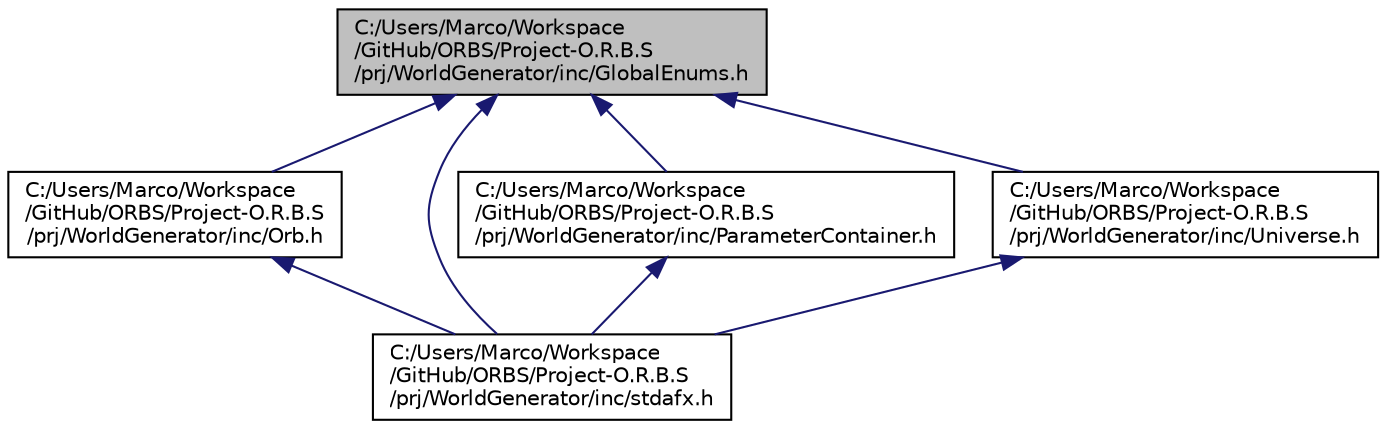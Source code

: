 digraph "C:/Users/Marco/Workspace/GitHub/ORBS/Project-O.R.B.S/prj/WorldGenerator/inc/GlobalEnums.h"
{
  edge [fontname="Helvetica",fontsize="10",labelfontname="Helvetica",labelfontsize="10"];
  node [fontname="Helvetica",fontsize="10",shape=record];
  Node1 [label="C:/Users/Marco/Workspace\l/GitHub/ORBS/Project-O.R.B.S\l/prj/WorldGenerator/inc/GlobalEnums.h",height=0.2,width=0.4,color="black", fillcolor="grey75", style="filled" fontcolor="black"];
  Node1 -> Node2 [dir="back",color="midnightblue",fontsize="10",style="solid"];
  Node2 [label="C:/Users/Marco/Workspace\l/GitHub/ORBS/Project-O.R.B.S\l/prj/WorldGenerator/inc/Orb.h",height=0.2,width=0.4,color="black", fillcolor="white", style="filled",URL="$_orb_8h.html",tooltip="contains the definition of the class Orb "];
  Node2 -> Node3 [dir="back",color="midnightblue",fontsize="10",style="solid"];
  Node3 [label="C:/Users/Marco/Workspace\l/GitHub/ORBS/Project-O.R.B.S\l/prj/WorldGenerator/inc/stdafx.h",height=0.2,width=0.4,color="black", fillcolor="white", style="filled",URL="$_world_generator_2inc_2stdafx_8h_source.html"];
  Node1 -> Node4 [dir="back",color="midnightblue",fontsize="10",style="solid"];
  Node4 [label="C:/Users/Marco/Workspace\l/GitHub/ORBS/Project-O.R.B.S\l/prj/WorldGenerator/inc/ParameterContainer.h",height=0.2,width=0.4,color="black", fillcolor="white", style="filled",URL="$_parameter_container_8h.html",tooltip="Contains a struct of parameters to make the accessible from outside the dll. "];
  Node4 -> Node3 [dir="back",color="midnightblue",fontsize="10",style="solid"];
  Node1 -> Node5 [dir="back",color="midnightblue",fontsize="10",style="solid"];
  Node5 [label="C:/Users/Marco/Workspace\l/GitHub/ORBS/Project-O.R.B.S\l/prj/WorldGenerator/inc/Universe.h",height=0.2,width=0.4,color="black", fillcolor="white", style="filled",URL="$_universe_8h.html",tooltip="contains the definition of the class Orb "];
  Node5 -> Node3 [dir="back",color="midnightblue",fontsize="10",style="solid"];
  Node1 -> Node3 [dir="back",color="midnightblue",fontsize="10",style="solid"];
}
